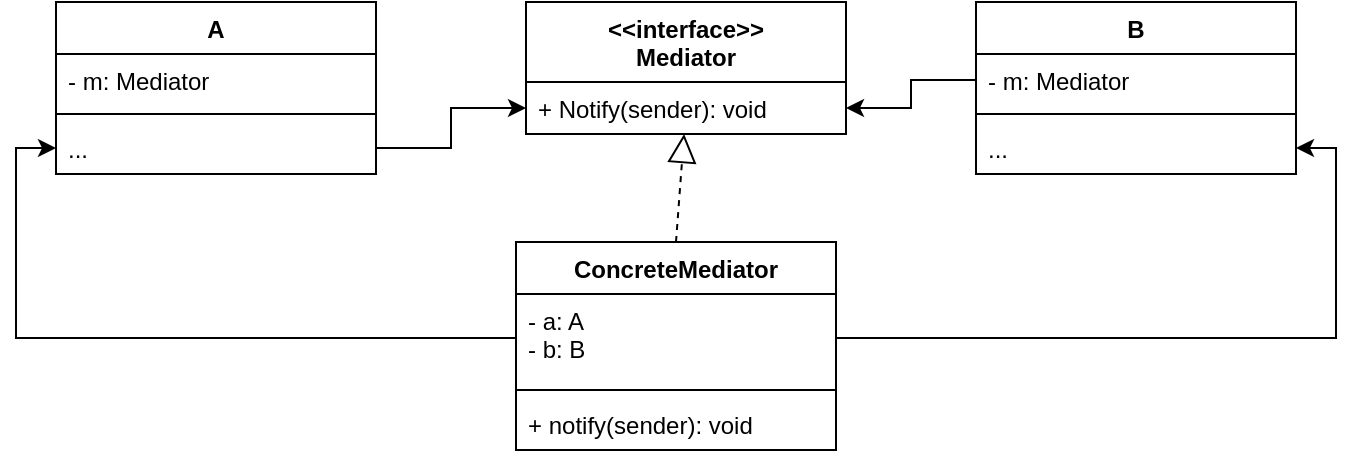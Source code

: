 <mxfile version="13.3.1" type="device"><diagram id="GpO38mH9vSG1tKS9Pi4H" name="Page-1"><mxGraphModel dx="1422" dy="816" grid="1" gridSize="10" guides="1" tooltips="1" connect="1" arrows="1" fold="1" page="1" pageScale="1" pageWidth="850" pageHeight="1100" math="0" shadow="0"><root><mxCell id="0"/><mxCell id="1" parent="0"/><mxCell id="2a5bqfsgqbWIdvT62Yz4-9" value="ConcreteMediator" style="swimlane;fontStyle=1;align=center;verticalAlign=top;childLayout=stackLayout;horizontal=1;startSize=26;horizontalStack=0;resizeParent=1;resizeParentMax=0;resizeLast=0;collapsible=1;marginBottom=0;" vertex="1" parent="1"><mxGeometry x="340" y="370" width="160" height="104" as="geometry"/></mxCell><mxCell id="2a5bqfsgqbWIdvT62Yz4-10" value="- a: A&#10;- b: B" style="text;strokeColor=none;fillColor=none;align=left;verticalAlign=top;spacingLeft=4;spacingRight=4;overflow=hidden;rotatable=0;points=[[0,0.5],[1,0.5]];portConstraint=eastwest;" vertex="1" parent="2a5bqfsgqbWIdvT62Yz4-9"><mxGeometry y="26" width="160" height="44" as="geometry"/></mxCell><mxCell id="2a5bqfsgqbWIdvT62Yz4-11" value="" style="line;strokeWidth=1;fillColor=none;align=left;verticalAlign=middle;spacingTop=-1;spacingLeft=3;spacingRight=3;rotatable=0;labelPosition=right;points=[];portConstraint=eastwest;" vertex="1" parent="2a5bqfsgqbWIdvT62Yz4-9"><mxGeometry y="70" width="160" height="8" as="geometry"/></mxCell><mxCell id="2a5bqfsgqbWIdvT62Yz4-12" value="+ notify(sender): void" style="text;strokeColor=none;fillColor=none;align=left;verticalAlign=top;spacingLeft=4;spacingRight=4;overflow=hidden;rotatable=0;points=[[0,0.5],[1,0.5]];portConstraint=eastwest;" vertex="1" parent="2a5bqfsgqbWIdvT62Yz4-9"><mxGeometry y="78" width="160" height="26" as="geometry"/></mxCell><mxCell id="2a5bqfsgqbWIdvT62Yz4-13" value="A" style="swimlane;fontStyle=1;align=center;verticalAlign=top;childLayout=stackLayout;horizontal=1;startSize=26;horizontalStack=0;resizeParent=1;resizeParentMax=0;resizeLast=0;collapsible=1;marginBottom=0;" vertex="1" parent="1"><mxGeometry x="110" y="250" width="160" height="86" as="geometry"/></mxCell><mxCell id="2a5bqfsgqbWIdvT62Yz4-14" value="- m: Mediator" style="text;strokeColor=none;fillColor=none;align=left;verticalAlign=top;spacingLeft=4;spacingRight=4;overflow=hidden;rotatable=0;points=[[0,0.5],[1,0.5]];portConstraint=eastwest;" vertex="1" parent="2a5bqfsgqbWIdvT62Yz4-13"><mxGeometry y="26" width="160" height="26" as="geometry"/></mxCell><mxCell id="2a5bqfsgqbWIdvT62Yz4-15" value="" style="line;strokeWidth=1;fillColor=none;align=left;verticalAlign=middle;spacingTop=-1;spacingLeft=3;spacingRight=3;rotatable=0;labelPosition=right;points=[];portConstraint=eastwest;" vertex="1" parent="2a5bqfsgqbWIdvT62Yz4-13"><mxGeometry y="52" width="160" height="8" as="geometry"/></mxCell><mxCell id="2a5bqfsgqbWIdvT62Yz4-16" value="..." style="text;strokeColor=none;fillColor=none;align=left;verticalAlign=top;spacingLeft=4;spacingRight=4;overflow=hidden;rotatable=0;points=[[0,0.5],[1,0.5]];portConstraint=eastwest;" vertex="1" parent="2a5bqfsgqbWIdvT62Yz4-13"><mxGeometry y="60" width="160" height="26" as="geometry"/></mxCell><mxCell id="2a5bqfsgqbWIdvT62Yz4-17" value="B" style="swimlane;fontStyle=1;align=center;verticalAlign=top;childLayout=stackLayout;horizontal=1;startSize=26;horizontalStack=0;resizeParent=1;resizeParentMax=0;resizeLast=0;collapsible=1;marginBottom=0;" vertex="1" parent="1"><mxGeometry x="570" y="250" width="160" height="86" as="geometry"/></mxCell><mxCell id="2a5bqfsgqbWIdvT62Yz4-18" value="- m: Mediator" style="text;strokeColor=none;fillColor=none;align=left;verticalAlign=top;spacingLeft=4;spacingRight=4;overflow=hidden;rotatable=0;points=[[0,0.5],[1,0.5]];portConstraint=eastwest;" vertex="1" parent="2a5bqfsgqbWIdvT62Yz4-17"><mxGeometry y="26" width="160" height="26" as="geometry"/></mxCell><mxCell id="2a5bqfsgqbWIdvT62Yz4-19" value="" style="line;strokeWidth=1;fillColor=none;align=left;verticalAlign=middle;spacingTop=-1;spacingLeft=3;spacingRight=3;rotatable=0;labelPosition=right;points=[];portConstraint=eastwest;" vertex="1" parent="2a5bqfsgqbWIdvT62Yz4-17"><mxGeometry y="52" width="160" height="8" as="geometry"/></mxCell><mxCell id="2a5bqfsgqbWIdvT62Yz4-20" value="..." style="text;strokeColor=none;fillColor=none;align=left;verticalAlign=top;spacingLeft=4;spacingRight=4;overflow=hidden;rotatable=0;points=[[0,0.5],[1,0.5]];portConstraint=eastwest;" vertex="1" parent="2a5bqfsgqbWIdvT62Yz4-17"><mxGeometry y="60" width="160" height="26" as="geometry"/></mxCell><mxCell id="2a5bqfsgqbWIdvT62Yz4-21" style="edgeStyle=orthogonalEdgeStyle;rounded=0;orthogonalLoop=1;jettySize=auto;html=1;exitX=0;exitY=0.5;exitDx=0;exitDy=0;entryX=0;entryY=0.5;entryDx=0;entryDy=0;" edge="1" parent="1" source="2a5bqfsgqbWIdvT62Yz4-10" target="2a5bqfsgqbWIdvT62Yz4-16"><mxGeometry relative="1" as="geometry"/></mxCell><mxCell id="2a5bqfsgqbWIdvT62Yz4-22" style="edgeStyle=orthogonalEdgeStyle;rounded=0;orthogonalLoop=1;jettySize=auto;html=1;exitX=1;exitY=0.5;exitDx=0;exitDy=0;entryX=1;entryY=0.5;entryDx=0;entryDy=0;" edge="1" parent="1" source="2a5bqfsgqbWIdvT62Yz4-10" target="2a5bqfsgqbWIdvT62Yz4-20"><mxGeometry relative="1" as="geometry"/></mxCell><mxCell id="2a5bqfsgqbWIdvT62Yz4-5" value="&lt;&lt;interface&gt;&gt;&#10;Mediator" style="swimlane;fontStyle=1;align=center;verticalAlign=top;childLayout=stackLayout;horizontal=1;startSize=40;horizontalStack=0;resizeParent=1;resizeParentMax=0;resizeLast=0;collapsible=1;marginBottom=0;" vertex="1" parent="1"><mxGeometry x="345" y="250" width="160" height="66" as="geometry"/></mxCell><mxCell id="2a5bqfsgqbWIdvT62Yz4-8" value="+ Notify(sender): void" style="text;strokeColor=none;fillColor=none;align=left;verticalAlign=top;spacingLeft=4;spacingRight=4;overflow=hidden;rotatable=0;points=[[0,0.5],[1,0.5]];portConstraint=eastwest;" vertex="1" parent="2a5bqfsgqbWIdvT62Yz4-5"><mxGeometry y="40" width="160" height="26" as="geometry"/></mxCell><mxCell id="2a5bqfsgqbWIdvT62Yz4-23" value="" style="endArrow=block;dashed=1;endFill=0;endSize=12;html=1;exitX=0.5;exitY=0;exitDx=0;exitDy=0;" edge="1" parent="1" source="2a5bqfsgqbWIdvT62Yz4-9" target="2a5bqfsgqbWIdvT62Yz4-8"><mxGeometry width="160" relative="1" as="geometry"><mxPoint x="440" y="520" as="sourcePoint"/><mxPoint x="600" y="520" as="targetPoint"/></mxGeometry></mxCell><mxCell id="2a5bqfsgqbWIdvT62Yz4-24" style="edgeStyle=orthogonalEdgeStyle;rounded=0;orthogonalLoop=1;jettySize=auto;html=1;exitX=0;exitY=0.5;exitDx=0;exitDy=0;entryX=1;entryY=0.5;entryDx=0;entryDy=0;" edge="1" parent="1" source="2a5bqfsgqbWIdvT62Yz4-18" target="2a5bqfsgqbWIdvT62Yz4-8"><mxGeometry relative="1" as="geometry"/></mxCell><mxCell id="2a5bqfsgqbWIdvT62Yz4-25" style="edgeStyle=orthogonalEdgeStyle;rounded=0;orthogonalLoop=1;jettySize=auto;html=1;exitX=1;exitY=0.5;exitDx=0;exitDy=0;entryX=0;entryY=0.5;entryDx=0;entryDy=0;" edge="1" parent="1" source="2a5bqfsgqbWIdvT62Yz4-16" target="2a5bqfsgqbWIdvT62Yz4-8"><mxGeometry relative="1" as="geometry"/></mxCell></root></mxGraphModel></diagram></mxfile>